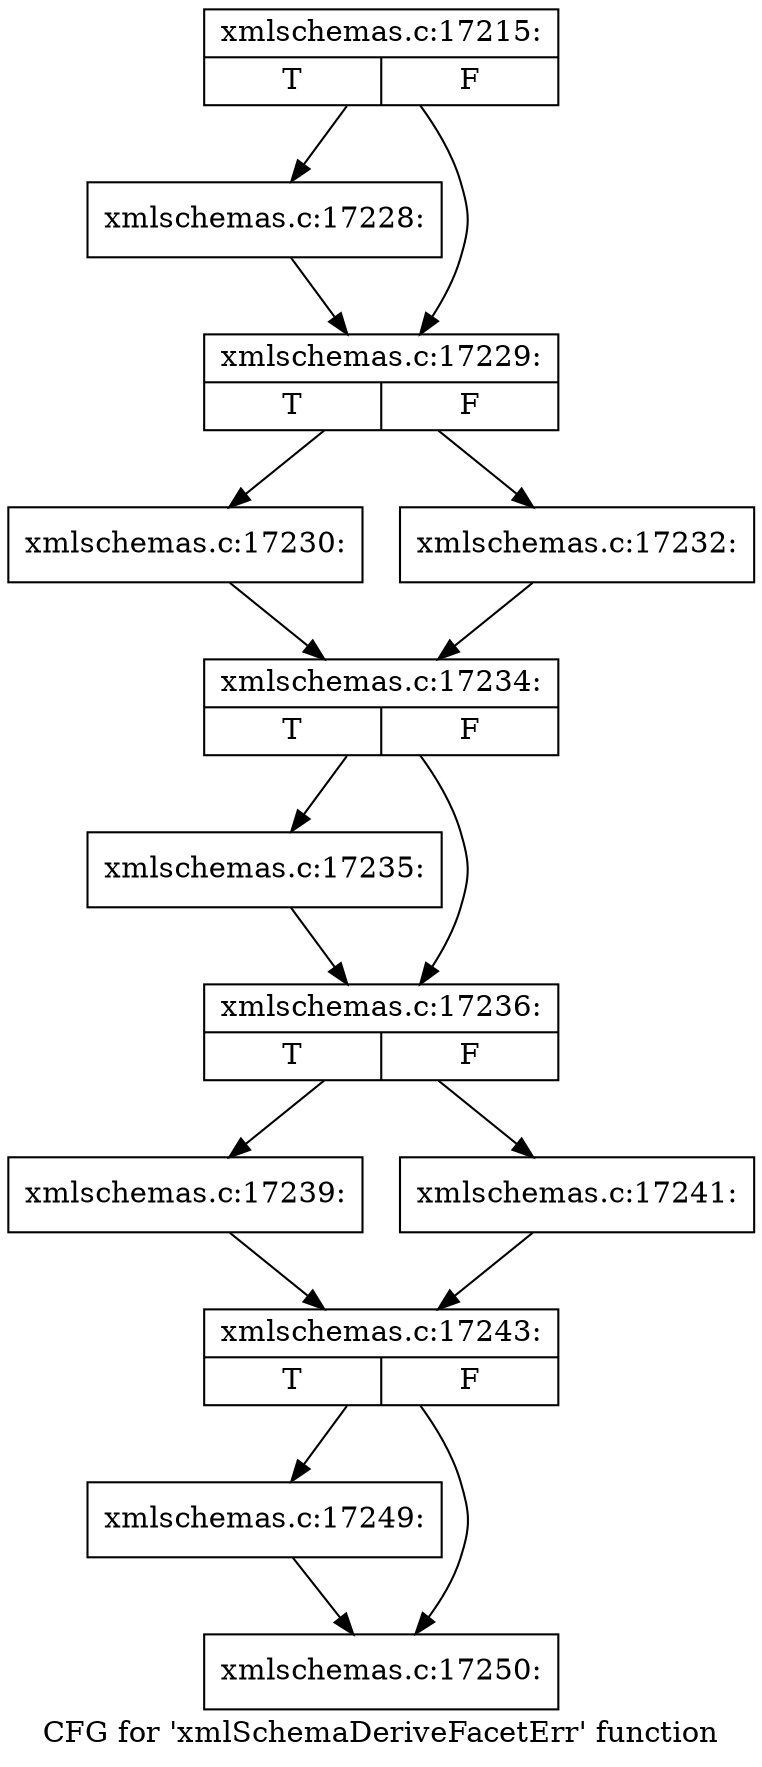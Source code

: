 digraph "CFG for 'xmlSchemaDeriveFacetErr' function" {
	label="CFG for 'xmlSchemaDeriveFacetErr' function";

	Node0x55d026444440 [shape=record,label="{xmlschemas.c:17215:|{<s0>T|<s1>F}}"];
	Node0x55d026444440 -> Node0x55d02647e030;
	Node0x55d026444440 -> Node0x55d02647e080;
	Node0x55d02647e030 [shape=record,label="{xmlschemas.c:17228:}"];
	Node0x55d02647e030 -> Node0x55d02647e080;
	Node0x55d02647e080 [shape=record,label="{xmlschemas.c:17229:|{<s0>T|<s1>F}}"];
	Node0x55d02647e080 -> Node0x55d02647e840;
	Node0x55d02647e080 -> Node0x55d02647e8e0;
	Node0x55d02647e840 [shape=record,label="{xmlschemas.c:17230:}"];
	Node0x55d02647e840 -> Node0x55d02647e890;
	Node0x55d02647e8e0 [shape=record,label="{xmlschemas.c:17232:}"];
	Node0x55d02647e8e0 -> Node0x55d02647e890;
	Node0x55d02647e890 [shape=record,label="{xmlschemas.c:17234:|{<s0>T|<s1>F}}"];
	Node0x55d02647e890 -> Node0x55d02647f540;
	Node0x55d02647e890 -> Node0x55d02647f590;
	Node0x55d02647f540 [shape=record,label="{xmlschemas.c:17235:}"];
	Node0x55d02647f540 -> Node0x55d02647f590;
	Node0x55d02647f590 [shape=record,label="{xmlschemas.c:17236:|{<s0>T|<s1>F}}"];
	Node0x55d02647f590 -> Node0x55d026480420;
	Node0x55d02647f590 -> Node0x55d0264804c0;
	Node0x55d026480420 [shape=record,label="{xmlschemas.c:17239:}"];
	Node0x55d026480420 -> Node0x55d026480470;
	Node0x55d0264804c0 [shape=record,label="{xmlschemas.c:17241:}"];
	Node0x55d0264804c0 -> Node0x55d026480470;
	Node0x55d026480470 [shape=record,label="{xmlschemas.c:17243:|{<s0>T|<s1>F}}"];
	Node0x55d026480470 -> Node0x55d026481320;
	Node0x55d026480470 -> Node0x55d026481370;
	Node0x55d026481320 [shape=record,label="{xmlschemas.c:17249:}"];
	Node0x55d026481320 -> Node0x55d026481370;
	Node0x55d026481370 [shape=record,label="{xmlschemas.c:17250:}"];
}
